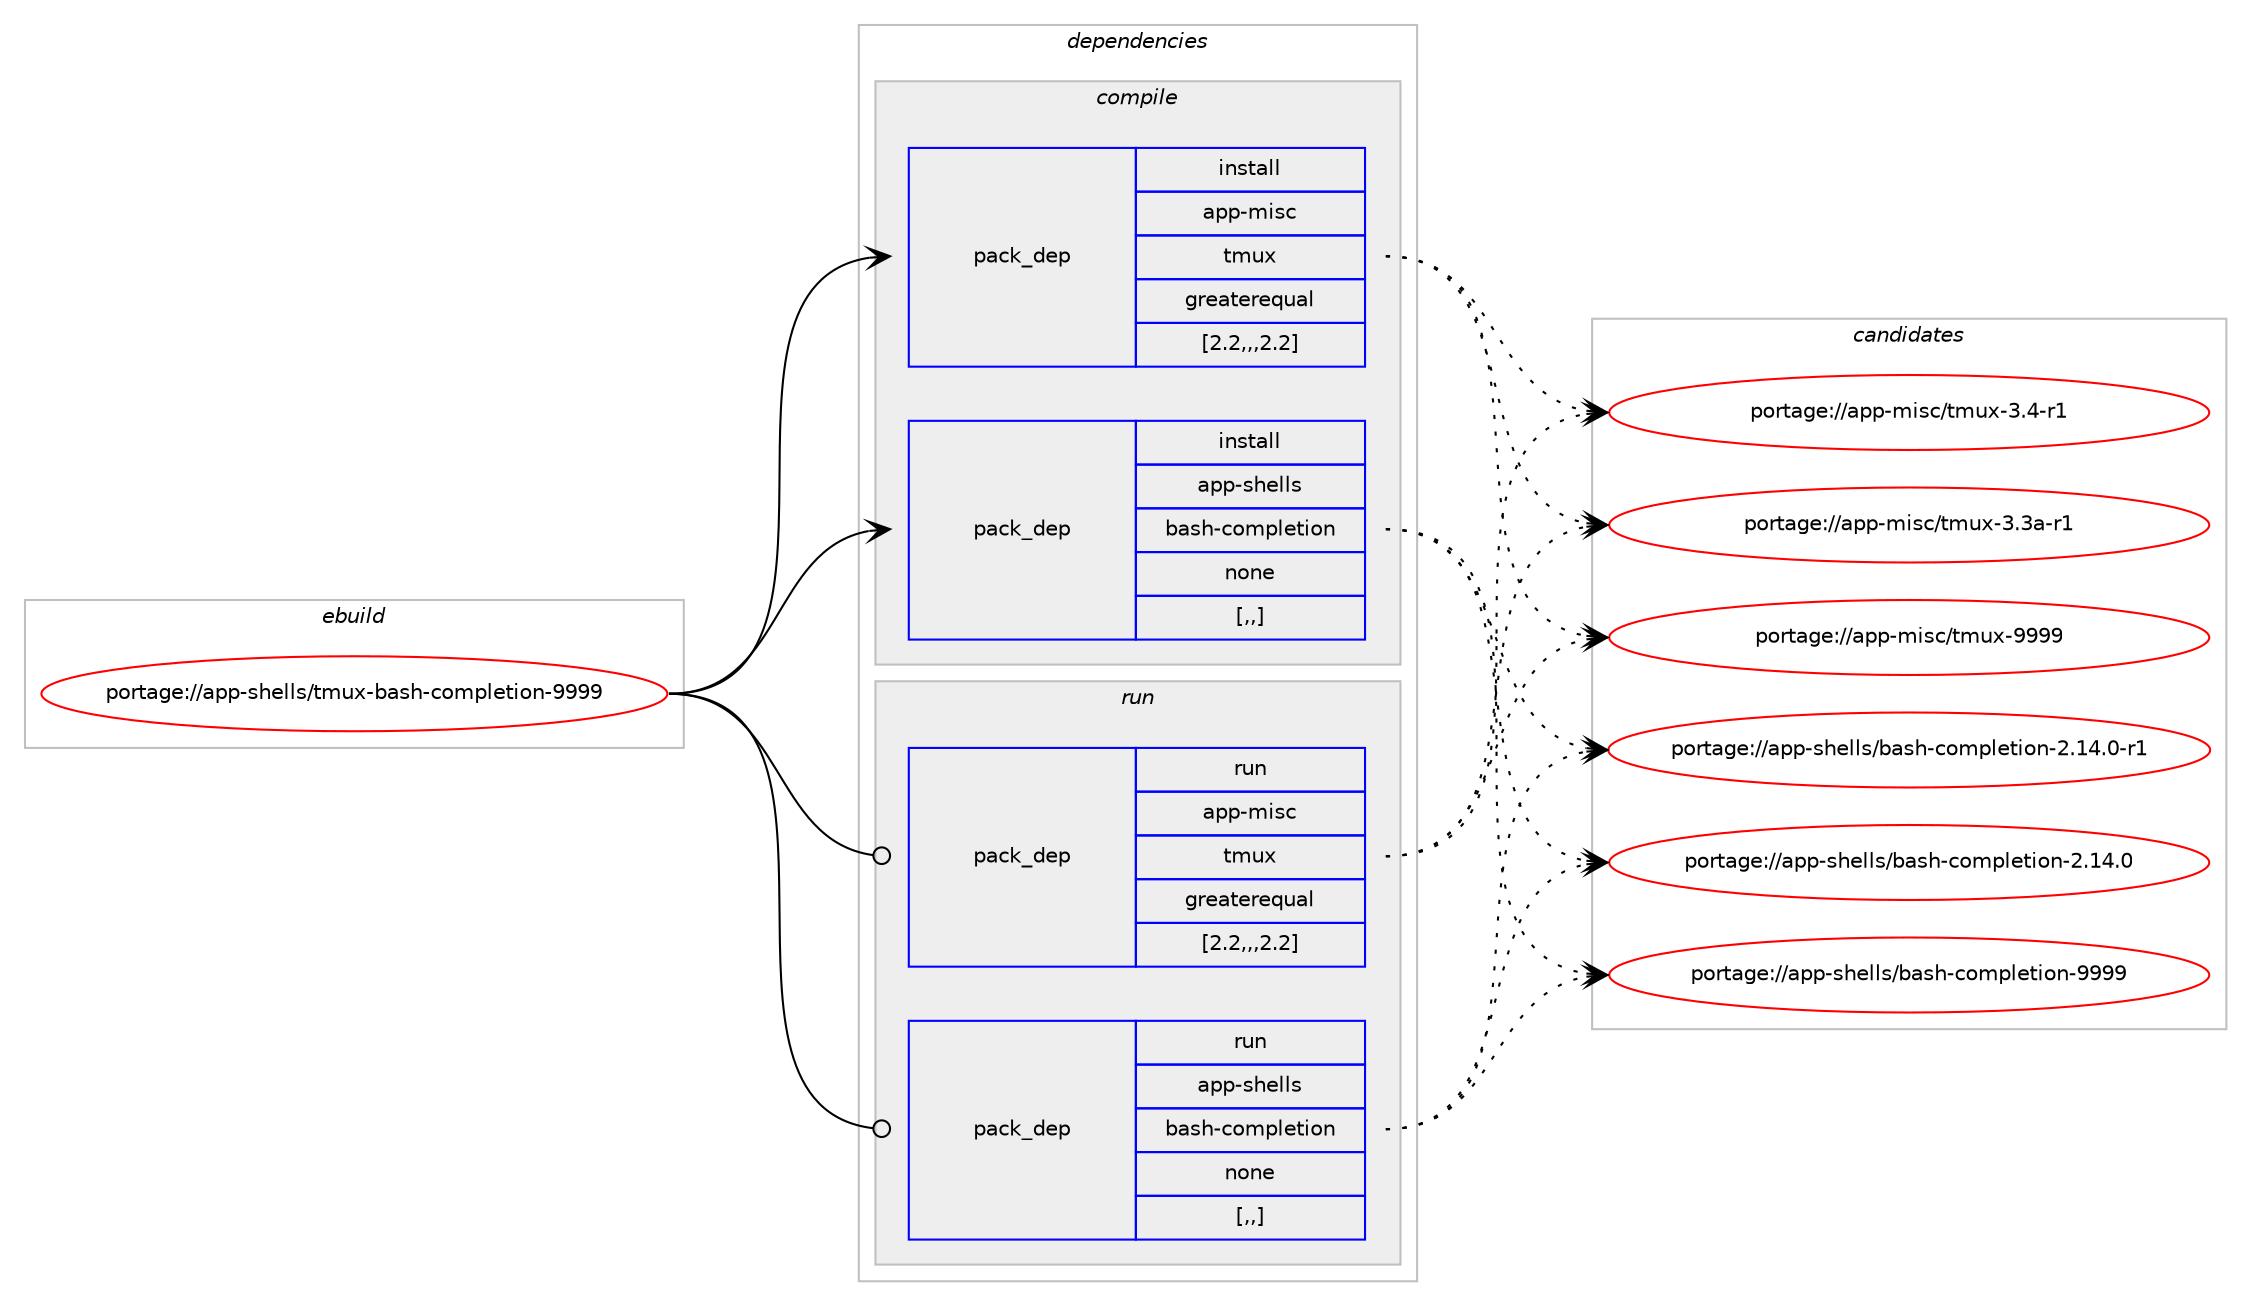 digraph prolog {

# *************
# Graph options
# *************

newrank=true;
concentrate=true;
compound=true;
graph [rankdir=LR,fontname=Helvetica,fontsize=10,ranksep=1.5];#, ranksep=2.5, nodesep=0.2];
edge  [arrowhead=vee];
node  [fontname=Helvetica,fontsize=10];

# **********
# The ebuild
# **********

subgraph cluster_leftcol {
color=gray;
label=<<i>ebuild</i>>;
id [label="portage://app-shells/tmux-bash-completion-9999", color=red, width=4, href="../app-shells/tmux-bash-completion-9999.svg"];
}

# ****************
# The dependencies
# ****************

subgraph cluster_midcol {
color=gray;
label=<<i>dependencies</i>>;
subgraph cluster_compile {
fillcolor="#eeeeee";
style=filled;
label=<<i>compile</i>>;
subgraph pack37441 {
dependency52528 [label=<<TABLE BORDER="0" CELLBORDER="1" CELLSPACING="0" CELLPADDING="4" WIDTH="220"><TR><TD ROWSPAN="6" CELLPADDING="30">pack_dep</TD></TR><TR><TD WIDTH="110">install</TD></TR><TR><TD>app-misc</TD></TR><TR><TD>tmux</TD></TR><TR><TD>greaterequal</TD></TR><TR><TD>[2.2,,,2.2]</TD></TR></TABLE>>, shape=none, color=blue];
}
id:e -> dependency52528:w [weight=20,style="solid",arrowhead="vee"];
subgraph pack37442 {
dependency52529 [label=<<TABLE BORDER="0" CELLBORDER="1" CELLSPACING="0" CELLPADDING="4" WIDTH="220"><TR><TD ROWSPAN="6" CELLPADDING="30">pack_dep</TD></TR><TR><TD WIDTH="110">install</TD></TR><TR><TD>app-shells</TD></TR><TR><TD>bash-completion</TD></TR><TR><TD>none</TD></TR><TR><TD>[,,]</TD></TR></TABLE>>, shape=none, color=blue];
}
id:e -> dependency52529:w [weight=20,style="solid",arrowhead="vee"];
}
subgraph cluster_compileandrun {
fillcolor="#eeeeee";
style=filled;
label=<<i>compile and run</i>>;
}
subgraph cluster_run {
fillcolor="#eeeeee";
style=filled;
label=<<i>run</i>>;
subgraph pack37443 {
dependency52530 [label=<<TABLE BORDER="0" CELLBORDER="1" CELLSPACING="0" CELLPADDING="4" WIDTH="220"><TR><TD ROWSPAN="6" CELLPADDING="30">pack_dep</TD></TR><TR><TD WIDTH="110">run</TD></TR><TR><TD>app-misc</TD></TR><TR><TD>tmux</TD></TR><TR><TD>greaterequal</TD></TR><TR><TD>[2.2,,,2.2]</TD></TR></TABLE>>, shape=none, color=blue];
}
id:e -> dependency52530:w [weight=20,style="solid",arrowhead="odot"];
subgraph pack37444 {
dependency52531 [label=<<TABLE BORDER="0" CELLBORDER="1" CELLSPACING="0" CELLPADDING="4" WIDTH="220"><TR><TD ROWSPAN="6" CELLPADDING="30">pack_dep</TD></TR><TR><TD WIDTH="110">run</TD></TR><TR><TD>app-shells</TD></TR><TR><TD>bash-completion</TD></TR><TR><TD>none</TD></TR><TR><TD>[,,]</TD></TR></TABLE>>, shape=none, color=blue];
}
id:e -> dependency52531:w [weight=20,style="solid",arrowhead="odot"];
}
}

# **************
# The candidates
# **************

subgraph cluster_choices {
rank=same;
color=gray;
label=<<i>candidates</i>>;

subgraph choice37441 {
color=black;
nodesep=1;
choice971121124510910511599471161091171204557575757 [label="portage://app-misc/tmux-9999", color=red, width=4,href="../app-misc/tmux-9999.svg"];
choice97112112451091051159947116109117120455146524511449 [label="portage://app-misc/tmux-3.4-r1", color=red, width=4,href="../app-misc/tmux-3.4-r1.svg"];
choice9711211245109105115994711610911712045514651974511449 [label="portage://app-misc/tmux-3.3a-r1", color=red, width=4,href="../app-misc/tmux-3.3a-r1.svg"];
dependency52528:e -> choice971121124510910511599471161091171204557575757:w [style=dotted,weight="100"];
dependency52528:e -> choice97112112451091051159947116109117120455146524511449:w [style=dotted,weight="100"];
dependency52528:e -> choice9711211245109105115994711610911712045514651974511449:w [style=dotted,weight="100"];
}
subgraph choice37442 {
color=black;
nodesep=1;
choice971121124511510410110810811547989711510445991111091121081011161051111104557575757 [label="portage://app-shells/bash-completion-9999", color=red, width=4,href="../app-shells/bash-completion-9999.svg"];
choice97112112451151041011081081154798971151044599111109112108101116105111110455046495246484511449 [label="portage://app-shells/bash-completion-2.14.0-r1", color=red, width=4,href="../app-shells/bash-completion-2.14.0-r1.svg"];
choice9711211245115104101108108115479897115104459911110911210810111610511111045504649524648 [label="portage://app-shells/bash-completion-2.14.0", color=red, width=4,href="../app-shells/bash-completion-2.14.0.svg"];
dependency52529:e -> choice971121124511510410110810811547989711510445991111091121081011161051111104557575757:w [style=dotted,weight="100"];
dependency52529:e -> choice97112112451151041011081081154798971151044599111109112108101116105111110455046495246484511449:w [style=dotted,weight="100"];
dependency52529:e -> choice9711211245115104101108108115479897115104459911110911210810111610511111045504649524648:w [style=dotted,weight="100"];
}
subgraph choice37443 {
color=black;
nodesep=1;
choice971121124510910511599471161091171204557575757 [label="portage://app-misc/tmux-9999", color=red, width=4,href="../app-misc/tmux-9999.svg"];
choice97112112451091051159947116109117120455146524511449 [label="portage://app-misc/tmux-3.4-r1", color=red, width=4,href="../app-misc/tmux-3.4-r1.svg"];
choice9711211245109105115994711610911712045514651974511449 [label="portage://app-misc/tmux-3.3a-r1", color=red, width=4,href="../app-misc/tmux-3.3a-r1.svg"];
dependency52530:e -> choice971121124510910511599471161091171204557575757:w [style=dotted,weight="100"];
dependency52530:e -> choice97112112451091051159947116109117120455146524511449:w [style=dotted,weight="100"];
dependency52530:e -> choice9711211245109105115994711610911712045514651974511449:w [style=dotted,weight="100"];
}
subgraph choice37444 {
color=black;
nodesep=1;
choice971121124511510410110810811547989711510445991111091121081011161051111104557575757 [label="portage://app-shells/bash-completion-9999", color=red, width=4,href="../app-shells/bash-completion-9999.svg"];
choice97112112451151041011081081154798971151044599111109112108101116105111110455046495246484511449 [label="portage://app-shells/bash-completion-2.14.0-r1", color=red, width=4,href="../app-shells/bash-completion-2.14.0-r1.svg"];
choice9711211245115104101108108115479897115104459911110911210810111610511111045504649524648 [label="portage://app-shells/bash-completion-2.14.0", color=red, width=4,href="../app-shells/bash-completion-2.14.0.svg"];
dependency52531:e -> choice971121124511510410110810811547989711510445991111091121081011161051111104557575757:w [style=dotted,weight="100"];
dependency52531:e -> choice97112112451151041011081081154798971151044599111109112108101116105111110455046495246484511449:w [style=dotted,weight="100"];
dependency52531:e -> choice9711211245115104101108108115479897115104459911110911210810111610511111045504649524648:w [style=dotted,weight="100"];
}
}

}
